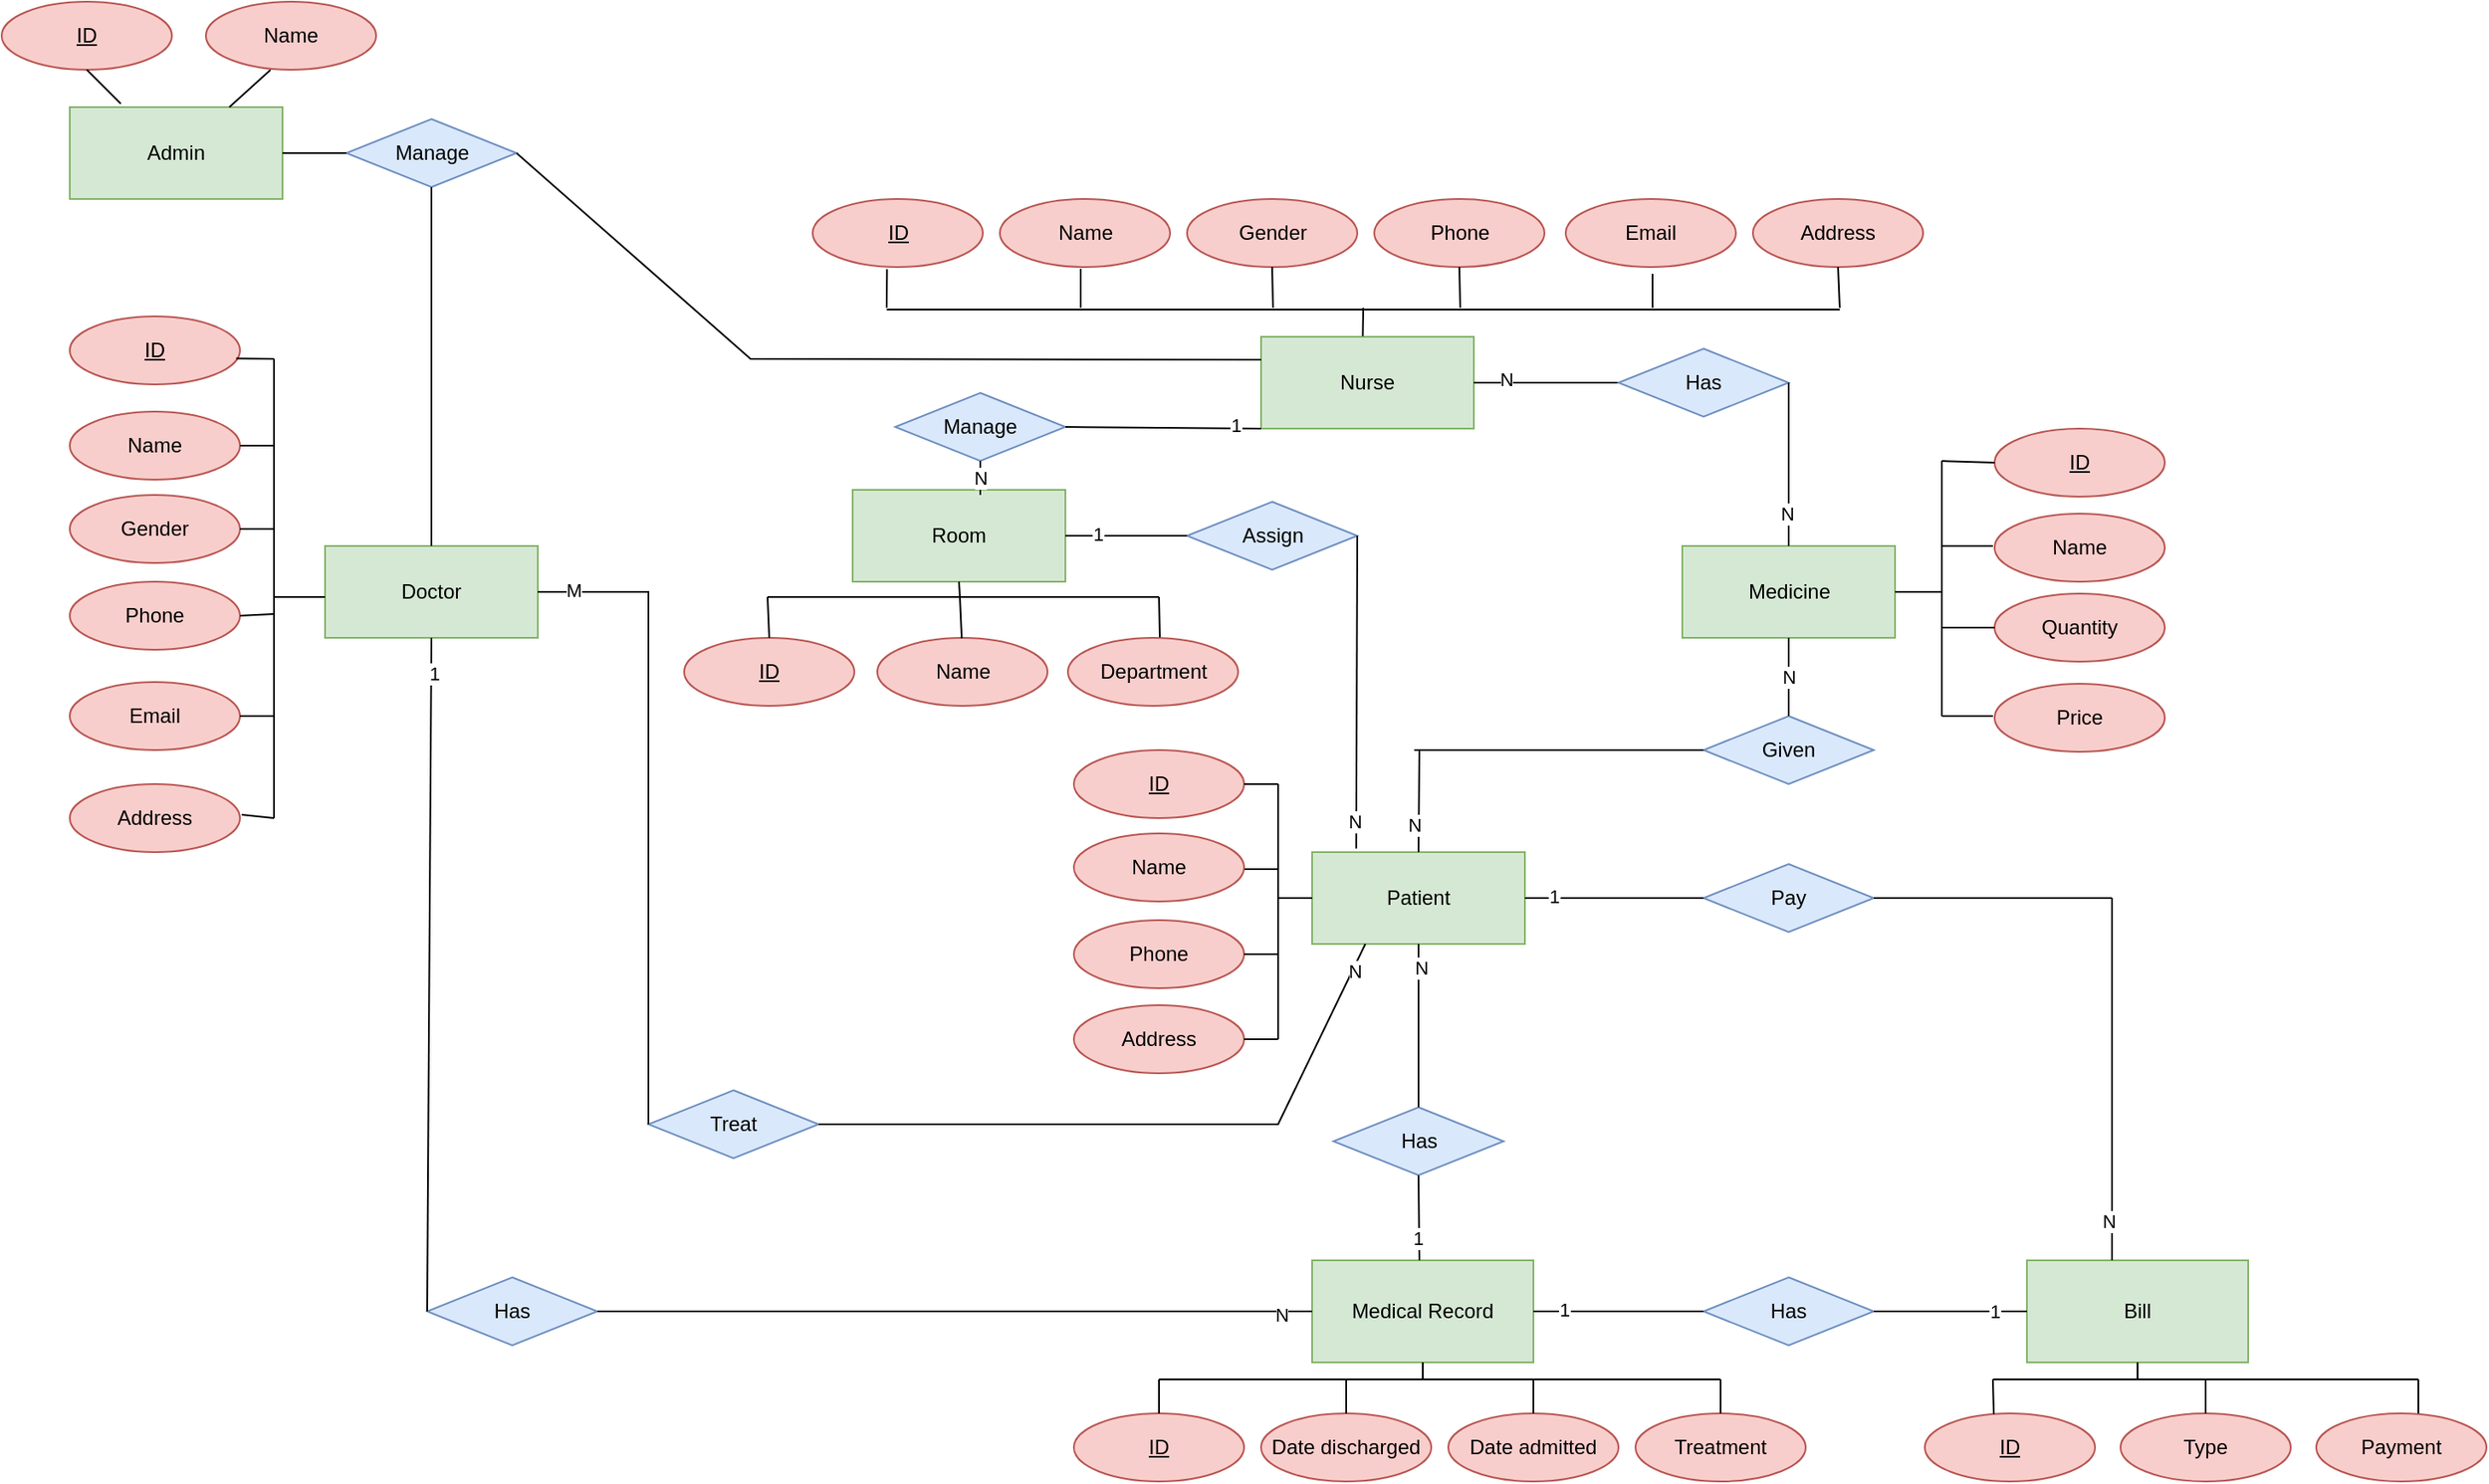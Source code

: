 <mxfile version="20.8.21" type="device"><diagram id="R2lEEEUBdFMjLlhIrx00" name="Page-1"><mxGraphModel dx="2537" dy="1932" grid="1" gridSize="10" guides="1" tooltips="1" connect="1" arrows="1" fold="1" page="1" pageScale="1" pageWidth="850" pageHeight="1100" math="0" shadow="0" extFonts="Permanent Marker^https://fonts.googleapis.com/css?family=Permanent+Marker"><root><mxCell id="0"/><mxCell id="1" parent="0"/><mxCell id="0gaTyfBjB3mBDVyU9zn_-2" value="Patient" style="whiteSpace=wrap;html=1;align=center;fillColor=#d5e8d4;strokeColor=#82b366;" parent="1" vertex="1"><mxGeometry x="380" y="380" width="125" height="54" as="geometry"/></mxCell><mxCell id="0gaTyfBjB3mBDVyU9zn_-6" value="ID" style="ellipse;whiteSpace=wrap;html=1;align=center;fontStyle=4;fillColor=#f8cecc;strokeColor=#b85450;" parent="1" vertex="1"><mxGeometry x="240" y="320" width="100" height="40" as="geometry"/></mxCell><mxCell id="0gaTyfBjB3mBDVyU9zn_-7" value="Name" style="ellipse;whiteSpace=wrap;html=1;align=center;fillColor=#f8cecc;strokeColor=#b85450;" parent="1" vertex="1"><mxGeometry x="781" y="181" width="100" height="40" as="geometry"/></mxCell><mxCell id="0gaTyfBjB3mBDVyU9zn_-8" value="Phone" style="ellipse;whiteSpace=wrap;html=1;align=center;fillColor=#f8cecc;strokeColor=#b85450;" parent="1" vertex="1"><mxGeometry x="240" y="420" width="100" height="40" as="geometry"/></mxCell><mxCell id="0gaTyfBjB3mBDVyU9zn_-9" value="Address" style="ellipse;whiteSpace=wrap;html=1;align=center;fillColor=#f8cecc;strokeColor=#b85450;" parent="1" vertex="1"><mxGeometry x="240" y="470" width="100" height="40" as="geometry"/></mxCell><mxCell id="0gaTyfBjB3mBDVyU9zn_-10" value="" style="endArrow=none;html=1;rounded=0;entryX=0;entryY=0.5;entryDx=0;entryDy=0;" parent="1" target="0gaTyfBjB3mBDVyU9zn_-2" edge="1"><mxGeometry width="50" height="50" relative="1" as="geometry"><mxPoint x="360" y="407" as="sourcePoint"/><mxPoint x="330" y="530" as="targetPoint"/></mxGeometry></mxCell><mxCell id="0gaTyfBjB3mBDVyU9zn_-11" value="" style="endArrow=none;html=1;rounded=0;" parent="1" edge="1"><mxGeometry width="50" height="50" relative="1" as="geometry"><mxPoint x="360" y="490" as="sourcePoint"/><mxPoint x="360" y="340" as="targetPoint"/></mxGeometry></mxCell><mxCell id="0gaTyfBjB3mBDVyU9zn_-12" value="" style="endArrow=none;html=1;rounded=0;exitX=1;exitY=0.5;exitDx=0;exitDy=0;" parent="1" source="0gaTyfBjB3mBDVyU9zn_-6" edge="1"><mxGeometry width="50" height="50" relative="1" as="geometry"><mxPoint x="340" y="470" as="sourcePoint"/><mxPoint x="360" y="340" as="targetPoint"/></mxGeometry></mxCell><mxCell id="0gaTyfBjB3mBDVyU9zn_-13" value="" style="endArrow=none;html=1;rounded=0;" parent="1" edge="1"><mxGeometry width="50" height="50" relative="1" as="geometry"><mxPoint x="340" y="390" as="sourcePoint"/><mxPoint x="360" y="390" as="targetPoint"/></mxGeometry></mxCell><mxCell id="0gaTyfBjB3mBDVyU9zn_-14" value="" style="endArrow=none;html=1;rounded=0;exitX=1;exitY=0.5;exitDx=0;exitDy=0;" parent="1" source="0gaTyfBjB3mBDVyU9zn_-8" edge="1"><mxGeometry width="50" height="50" relative="1" as="geometry"><mxPoint x="340" y="470" as="sourcePoint"/><mxPoint x="360" y="440" as="targetPoint"/></mxGeometry></mxCell><mxCell id="0gaTyfBjB3mBDVyU9zn_-15" value="" style="endArrow=none;html=1;rounded=0;exitX=1;exitY=0.5;exitDx=0;exitDy=0;" parent="1" source="0gaTyfBjB3mBDVyU9zn_-9" edge="1"><mxGeometry width="50" height="50" relative="1" as="geometry"><mxPoint x="340" y="470" as="sourcePoint"/><mxPoint x="360" y="490" as="targetPoint"/></mxGeometry></mxCell><mxCell id="0gaTyfBjB3mBDVyU9zn_-16" value="Medical Record" style="whiteSpace=wrap;html=1;align=center;fillColor=#d5e8d4;strokeColor=#82b366;" parent="1" vertex="1"><mxGeometry x="380" y="620" width="130" height="60" as="geometry"/></mxCell><mxCell id="0gaTyfBjB3mBDVyU9zn_-17" value="Has" style="shape=rhombus;perimeter=rhombusPerimeter;whiteSpace=wrap;html=1;align=center;fillColor=#dae8fc;strokeColor=#6c8ebf;" parent="1" vertex="1"><mxGeometry x="392.5" y="530" width="100" height="40" as="geometry"/></mxCell><mxCell id="0gaTyfBjB3mBDVyU9zn_-19" value="" style="endArrow=none;html=1;rounded=0;entryX=0.5;entryY=1;entryDx=0;entryDy=0;exitX=0.5;exitY=0;exitDx=0;exitDy=0;" parent="1" source="0gaTyfBjB3mBDVyU9zn_-17" target="0gaTyfBjB3mBDVyU9zn_-2" edge="1"><mxGeometry width="50" height="50" relative="1" as="geometry"><mxPoint x="410" y="650" as="sourcePoint"/><mxPoint x="460" y="600" as="targetPoint"/></mxGeometry></mxCell><mxCell id="tPbmspSG2Y9IA-JUpKSP-13" value="N" style="edgeLabel;html=1;align=center;verticalAlign=middle;resizable=0;points=[];" vertex="1" connectable="0" parent="0gaTyfBjB3mBDVyU9zn_-19"><mxGeometry x="0.708" y="-1" relative="1" as="geometry"><mxPoint as="offset"/></mxGeometry></mxCell><mxCell id="0gaTyfBjB3mBDVyU9zn_-20" value="" style="endArrow=none;html=1;rounded=0;entryX=0.5;entryY=1;entryDx=0;entryDy=0;" parent="1" target="0gaTyfBjB3mBDVyU9zn_-17" edge="1"><mxGeometry width="50" height="50" relative="1" as="geometry"><mxPoint x="443" y="620" as="sourcePoint"/><mxPoint x="460" y="600" as="targetPoint"/></mxGeometry></mxCell><mxCell id="tPbmspSG2Y9IA-JUpKSP-14" value="1" style="edgeLabel;html=1;align=center;verticalAlign=middle;resizable=0;points=[];" vertex="1" connectable="0" parent="0gaTyfBjB3mBDVyU9zn_-20"><mxGeometry x="-0.472" y="1" relative="1" as="geometry"><mxPoint as="offset"/></mxGeometry></mxCell><mxCell id="0gaTyfBjB3mBDVyU9zn_-21" value="ID" style="ellipse;whiteSpace=wrap;html=1;align=center;fontStyle=4;fillColor=#f8cecc;strokeColor=#b85450;" parent="1" vertex="1"><mxGeometry x="240" y="710" width="100" height="40" as="geometry"/></mxCell><mxCell id="0gaTyfBjB3mBDVyU9zn_-23" value="Date admitted" style="ellipse;whiteSpace=wrap;html=1;align=center;fillColor=#f8cecc;strokeColor=#b85450;" parent="1" vertex="1"><mxGeometry x="460" y="710" width="100" height="40" as="geometry"/></mxCell><mxCell id="0gaTyfBjB3mBDVyU9zn_-24" value="Date discharged" style="ellipse;whiteSpace=wrap;html=1;align=center;fillColor=#f8cecc;strokeColor=#b85450;" parent="1" vertex="1"><mxGeometry x="350" y="710" width="100" height="40" as="geometry"/></mxCell><mxCell id="0gaTyfBjB3mBDVyU9zn_-26" value="Treatment" style="ellipse;whiteSpace=wrap;html=1;align=center;fillColor=#f8cecc;strokeColor=#b85450;" parent="1" vertex="1"><mxGeometry x="570" y="710" width="100" height="40" as="geometry"/></mxCell><mxCell id="0gaTyfBjB3mBDVyU9zn_-28" value="" style="endArrow=none;html=1;rounded=0;entryX=0.5;entryY=1;entryDx=0;entryDy=0;" parent="1" target="0gaTyfBjB3mBDVyU9zn_-16" edge="1"><mxGeometry width="50" height="50" relative="1" as="geometry"><mxPoint x="445" y="690" as="sourcePoint"/><mxPoint x="490" y="670" as="targetPoint"/></mxGeometry></mxCell><mxCell id="0gaTyfBjB3mBDVyU9zn_-29" value="" style="endArrow=none;html=1;rounded=0;" parent="1" edge="1"><mxGeometry width="50" height="50" relative="1" as="geometry"><mxPoint x="290" y="690" as="sourcePoint"/><mxPoint x="620" y="690" as="targetPoint"/></mxGeometry></mxCell><mxCell id="0gaTyfBjB3mBDVyU9zn_-30" value="" style="endArrow=none;html=1;rounded=0;exitX=0.5;exitY=0;exitDx=0;exitDy=0;" parent="1" source="0gaTyfBjB3mBDVyU9zn_-21" edge="1"><mxGeometry width="50" height="50" relative="1" as="geometry"><mxPoint x="390" y="710" as="sourcePoint"/><mxPoint x="290" y="690" as="targetPoint"/></mxGeometry></mxCell><mxCell id="0gaTyfBjB3mBDVyU9zn_-31" value="" style="endArrow=none;html=1;rounded=0;exitX=0.5;exitY=0;exitDx=0;exitDy=0;" parent="1" source="0gaTyfBjB3mBDVyU9zn_-24" edge="1"><mxGeometry width="50" height="50" relative="1" as="geometry"><mxPoint x="390" y="710" as="sourcePoint"/><mxPoint x="400" y="690" as="targetPoint"/></mxGeometry></mxCell><mxCell id="0gaTyfBjB3mBDVyU9zn_-32" value="" style="endArrow=none;html=1;rounded=0;exitX=0.5;exitY=0;exitDx=0;exitDy=0;" parent="1" source="0gaTyfBjB3mBDVyU9zn_-23" edge="1"><mxGeometry width="50" height="50" relative="1" as="geometry"><mxPoint x="390" y="710" as="sourcePoint"/><mxPoint x="510" y="690" as="targetPoint"/></mxGeometry></mxCell><mxCell id="0gaTyfBjB3mBDVyU9zn_-33" value="" style="endArrow=none;html=1;rounded=0;exitX=0.5;exitY=0;exitDx=0;exitDy=0;" parent="1" source="0gaTyfBjB3mBDVyU9zn_-26" edge="1"><mxGeometry width="50" height="50" relative="1" as="geometry"><mxPoint x="390" y="710" as="sourcePoint"/><mxPoint x="620" y="690" as="targetPoint"/></mxGeometry></mxCell><mxCell id="0gaTyfBjB3mBDVyU9zn_-34" value="Bill" style="whiteSpace=wrap;html=1;align=center;fillColor=#d5e8d4;strokeColor=#82b366;" parent="1" vertex="1"><mxGeometry x="800" y="620" width="130" height="60" as="geometry"/></mxCell><mxCell id="0gaTyfBjB3mBDVyU9zn_-35" value="Has" style="shape=rhombus;perimeter=rhombusPerimeter;whiteSpace=wrap;html=1;align=center;fillColor=#dae8fc;strokeColor=#6c8ebf;" parent="1" vertex="1"><mxGeometry x="610" y="630" width="100" height="40" as="geometry"/></mxCell><mxCell id="0gaTyfBjB3mBDVyU9zn_-36" value="" style="endArrow=none;html=1;rounded=0;entryX=1;entryY=0.5;entryDx=0;entryDy=0;exitX=0;exitY=0.5;exitDx=0;exitDy=0;" parent="1" source="0gaTyfBjB3mBDVyU9zn_-35" target="0gaTyfBjB3mBDVyU9zn_-16" edge="1"><mxGeometry width="50" height="50" relative="1" as="geometry"><mxPoint x="620" y="750" as="sourcePoint"/><mxPoint x="670" y="700" as="targetPoint"/></mxGeometry></mxCell><mxCell id="tPbmspSG2Y9IA-JUpKSP-5" value="1" style="edgeLabel;html=1;align=center;verticalAlign=middle;resizable=0;points=[];" vertex="1" connectable="0" parent="0gaTyfBjB3mBDVyU9zn_-36"><mxGeometry x="0.646" y="-1" relative="1" as="geometry"><mxPoint as="offset"/></mxGeometry></mxCell><mxCell id="0gaTyfBjB3mBDVyU9zn_-37" value="" style="endArrow=none;html=1;rounded=0;entryX=1;entryY=0.5;entryDx=0;entryDy=0;exitX=0;exitY=0.5;exitDx=0;exitDy=0;" parent="1" source="0gaTyfBjB3mBDVyU9zn_-34" target="0gaTyfBjB3mBDVyU9zn_-35" edge="1"><mxGeometry width="50" height="50" relative="1" as="geometry"><mxPoint x="620" y="750" as="sourcePoint"/><mxPoint x="670" y="700" as="targetPoint"/></mxGeometry></mxCell><mxCell id="tPbmspSG2Y9IA-JUpKSP-6" value="1" style="edgeLabel;html=1;align=center;verticalAlign=middle;resizable=0;points=[];" vertex="1" connectable="0" parent="0gaTyfBjB3mBDVyU9zn_-37"><mxGeometry x="-0.596" relative="1" as="geometry"><mxPoint x="-1" as="offset"/></mxGeometry></mxCell><mxCell id="0gaTyfBjB3mBDVyU9zn_-38" value="Pay" style="shape=rhombus;perimeter=rhombusPerimeter;whiteSpace=wrap;html=1;align=center;fillColor=#dae8fc;strokeColor=#6c8ebf;" parent="1" vertex="1"><mxGeometry x="610" y="387" width="100" height="40" as="geometry"/></mxCell><mxCell id="0gaTyfBjB3mBDVyU9zn_-39" value="" style="endArrow=none;html=1;rounded=0;exitX=1;exitY=0.5;exitDx=0;exitDy=0;entryX=0;entryY=0.5;entryDx=0;entryDy=0;" parent="1" source="0gaTyfBjB3mBDVyU9zn_-2" target="0gaTyfBjB3mBDVyU9zn_-38" edge="1"><mxGeometry width="50" height="50" relative="1" as="geometry"><mxPoint x="670" y="580" as="sourcePoint"/><mxPoint x="720" y="530" as="targetPoint"/></mxGeometry></mxCell><mxCell id="tPbmspSG2Y9IA-JUpKSP-11" value="1" style="edgeLabel;html=1;align=center;verticalAlign=middle;resizable=0;points=[];" vertex="1" connectable="0" parent="0gaTyfBjB3mBDVyU9zn_-39"><mxGeometry x="-0.68" y="1" relative="1" as="geometry"><mxPoint as="offset"/></mxGeometry></mxCell><mxCell id="0gaTyfBjB3mBDVyU9zn_-41" value="" style="endArrow=none;html=1;rounded=0;entryX=1;entryY=0.5;entryDx=0;entryDy=0;" parent="1" target="0gaTyfBjB3mBDVyU9zn_-38" edge="1"><mxGeometry width="50" height="50" relative="1" as="geometry"><mxPoint x="850" y="407" as="sourcePoint"/><mxPoint x="720" y="530" as="targetPoint"/></mxGeometry></mxCell><mxCell id="0gaTyfBjB3mBDVyU9zn_-42" value="" style="endArrow=none;html=1;rounded=0;" parent="1" edge="1"><mxGeometry width="50" height="50" relative="1" as="geometry"><mxPoint x="850" y="620" as="sourcePoint"/><mxPoint x="850" y="407" as="targetPoint"/></mxGeometry></mxCell><mxCell id="tPbmspSG2Y9IA-JUpKSP-12" value="N" style="edgeLabel;html=1;align=center;verticalAlign=middle;resizable=0;points=[];" vertex="1" connectable="0" parent="0gaTyfBjB3mBDVyU9zn_-42"><mxGeometry x="-0.777" y="2" relative="1" as="geometry"><mxPoint as="offset"/></mxGeometry></mxCell><mxCell id="0gaTyfBjB3mBDVyU9zn_-43" value="ID" style="ellipse;whiteSpace=wrap;html=1;align=center;fontStyle=4;fillColor=#f8cecc;strokeColor=#b85450;" parent="1" vertex="1"><mxGeometry x="740" y="710" width="100" height="40" as="geometry"/></mxCell><mxCell id="0gaTyfBjB3mBDVyU9zn_-45" value="Type" style="ellipse;whiteSpace=wrap;html=1;align=center;fillColor=#f8cecc;strokeColor=#b85450;" parent="1" vertex="1"><mxGeometry x="855" y="710" width="100" height="40" as="geometry"/></mxCell><mxCell id="0gaTyfBjB3mBDVyU9zn_-47" value="Payment" style="ellipse;whiteSpace=wrap;html=1;align=center;fillColor=#f8cecc;strokeColor=#b85450;" parent="1" vertex="1"><mxGeometry x="970" y="710" width="100" height="40" as="geometry"/></mxCell><mxCell id="0gaTyfBjB3mBDVyU9zn_-48" value="" style="endArrow=none;html=1;rounded=0;entryX=0.5;entryY=1;entryDx=0;entryDy=0;" parent="1" target="0gaTyfBjB3mBDVyU9zn_-34" edge="1"><mxGeometry width="50" height="50" relative="1" as="geometry"><mxPoint x="865" y="690" as="sourcePoint"/><mxPoint x="900" y="730" as="targetPoint"/></mxGeometry></mxCell><mxCell id="0gaTyfBjB3mBDVyU9zn_-49" value="" style="endArrow=none;html=1;rounded=0;" parent="1" edge="1"><mxGeometry width="50" height="50" relative="1" as="geometry"><mxPoint x="780" y="690" as="sourcePoint"/><mxPoint x="1030" y="690" as="targetPoint"/></mxGeometry></mxCell><mxCell id="0gaTyfBjB3mBDVyU9zn_-50" value="" style="endArrow=none;html=1;rounded=0;exitX=0.405;exitY=0.01;exitDx=0;exitDy=0;exitPerimeter=0;" parent="1" source="0gaTyfBjB3mBDVyU9zn_-43" edge="1"><mxGeometry width="50" height="50" relative="1" as="geometry"><mxPoint x="850" y="780" as="sourcePoint"/><mxPoint x="780" y="690" as="targetPoint"/></mxGeometry></mxCell><mxCell id="0gaTyfBjB3mBDVyU9zn_-51" value="" style="endArrow=none;html=1;rounded=0;" parent="1" source="0gaTyfBjB3mBDVyU9zn_-45" edge="1"><mxGeometry width="50" height="50" relative="1" as="geometry"><mxPoint x="850" y="780" as="sourcePoint"/><mxPoint x="905" y="690" as="targetPoint"/></mxGeometry></mxCell><mxCell id="0gaTyfBjB3mBDVyU9zn_-52" value="" style="endArrow=none;html=1;rounded=0;" parent="1" edge="1"><mxGeometry width="50" height="50" relative="1" as="geometry"><mxPoint x="1030" y="710" as="sourcePoint"/><mxPoint x="1030" y="690" as="targetPoint"/></mxGeometry></mxCell><mxCell id="0gaTyfBjB3mBDVyU9zn_-53" value="Medicine" style="whiteSpace=wrap;html=1;align=center;fillColor=#d5e8d4;strokeColor=#82b366;" parent="1" vertex="1"><mxGeometry x="597.5" y="200" width="125" height="54" as="geometry"/></mxCell><mxCell id="0gaTyfBjB3mBDVyU9zn_-54" value="Given" style="shape=rhombus;perimeter=rhombusPerimeter;whiteSpace=wrap;html=1;align=center;fillColor=#dae8fc;strokeColor=#6c8ebf;" parent="1" vertex="1"><mxGeometry x="610" y="300" width="100" height="40" as="geometry"/></mxCell><mxCell id="0gaTyfBjB3mBDVyU9zn_-55" value="" style="endArrow=none;html=1;rounded=0;exitX=0.5;exitY=0;exitDx=0;exitDy=0;" parent="1" source="0gaTyfBjB3mBDVyU9zn_-2" edge="1"><mxGeometry width="50" height="50" relative="1" as="geometry"><mxPoint x="510" y="390" as="sourcePoint"/><mxPoint x="443" y="320" as="targetPoint"/></mxGeometry></mxCell><mxCell id="tPbmspSG2Y9IA-JUpKSP-10" value="N" style="edgeLabel;html=1;align=center;verticalAlign=middle;resizable=0;points=[];" vertex="1" connectable="0" parent="0gaTyfBjB3mBDVyU9zn_-55"><mxGeometry x="-0.444" y="3" relative="1" as="geometry"><mxPoint as="offset"/></mxGeometry></mxCell><mxCell id="0gaTyfBjB3mBDVyU9zn_-56" value="" style="endArrow=none;html=1;rounded=0;exitX=0;exitY=0.5;exitDx=0;exitDy=0;" parent="1" source="0gaTyfBjB3mBDVyU9zn_-54" edge="1"><mxGeometry width="50" height="50" relative="1" as="geometry"><mxPoint x="510" y="390" as="sourcePoint"/><mxPoint x="440" y="320" as="targetPoint"/></mxGeometry></mxCell><mxCell id="0gaTyfBjB3mBDVyU9zn_-57" value="N" style="endArrow=none;html=1;rounded=0;entryX=0.5;entryY=1;entryDx=0;entryDy=0;exitX=0.5;exitY=0;exitDx=0;exitDy=0;" parent="1" source="0gaTyfBjB3mBDVyU9zn_-54" target="0gaTyfBjB3mBDVyU9zn_-53" edge="1"><mxGeometry width="50" height="50" relative="1" as="geometry"><mxPoint x="510" y="390" as="sourcePoint"/><mxPoint x="560" y="340" as="targetPoint"/></mxGeometry></mxCell><mxCell id="0gaTyfBjB3mBDVyU9zn_-58" value="ID" style="ellipse;whiteSpace=wrap;html=1;align=center;fontStyle=4;fillColor=#f8cecc;strokeColor=#b85450;" parent="1" vertex="1"><mxGeometry x="781" y="131" width="100" height="40" as="geometry"/></mxCell><mxCell id="0gaTyfBjB3mBDVyU9zn_-59" value="Name" style="ellipse;whiteSpace=wrap;html=1;align=center;fillColor=#f8cecc;strokeColor=#b85450;" parent="1" vertex="1"><mxGeometry x="240" y="369" width="100" height="40" as="geometry"/></mxCell><mxCell id="0gaTyfBjB3mBDVyU9zn_-60" value="Quantity" style="ellipse;whiteSpace=wrap;html=1;align=center;fillColor=#f8cecc;strokeColor=#b85450;" parent="1" vertex="1"><mxGeometry x="781" y="228" width="100" height="40" as="geometry"/></mxCell><mxCell id="0gaTyfBjB3mBDVyU9zn_-61" value="Price" style="ellipse;whiteSpace=wrap;html=1;align=center;fillColor=#f8cecc;strokeColor=#b85450;" parent="1" vertex="1"><mxGeometry x="781" y="281" width="100" height="40" as="geometry"/></mxCell><mxCell id="0gaTyfBjB3mBDVyU9zn_-62" value="" style="endArrow=none;html=1;rounded=0;entryX=1;entryY=0.5;entryDx=0;entryDy=0;" parent="1" target="0gaTyfBjB3mBDVyU9zn_-53" edge="1"><mxGeometry width="50" height="50" relative="1" as="geometry"><mxPoint x="750" y="227" as="sourcePoint"/><mxPoint x="720" y="300" as="targetPoint"/></mxGeometry></mxCell><mxCell id="0gaTyfBjB3mBDVyU9zn_-63" value="" style="endArrow=none;html=1;rounded=0;" parent="1" edge="1"><mxGeometry width="50" height="50" relative="1" as="geometry"><mxPoint x="750" y="300" as="sourcePoint"/><mxPoint x="750" y="150" as="targetPoint"/></mxGeometry></mxCell><mxCell id="0gaTyfBjB3mBDVyU9zn_-64" value="" style="endArrow=none;html=1;rounded=0;exitX=0;exitY=0.5;exitDx=0;exitDy=0;" parent="1" source="0gaTyfBjB3mBDVyU9zn_-58" edge="1"><mxGeometry width="50" height="50" relative="1" as="geometry"><mxPoint x="670" y="350" as="sourcePoint"/><mxPoint x="750" y="150" as="targetPoint"/></mxGeometry></mxCell><mxCell id="0gaTyfBjB3mBDVyU9zn_-65" value="" style="endArrow=none;html=1;rounded=0;" parent="1" edge="1"><mxGeometry width="50" height="50" relative="1" as="geometry"><mxPoint x="750" y="200" as="sourcePoint"/><mxPoint x="780" y="200" as="targetPoint"/></mxGeometry></mxCell><mxCell id="0gaTyfBjB3mBDVyU9zn_-66" value="" style="endArrow=none;html=1;rounded=0;entryX=0;entryY=0.5;entryDx=0;entryDy=0;" parent="1" target="0gaTyfBjB3mBDVyU9zn_-60" edge="1"><mxGeometry width="50" height="50" relative="1" as="geometry"><mxPoint x="750" y="248" as="sourcePoint"/><mxPoint x="720" y="300" as="targetPoint"/></mxGeometry></mxCell><mxCell id="0gaTyfBjB3mBDVyU9zn_-67" value="" style="endArrow=none;html=1;rounded=0;" parent="1" edge="1"><mxGeometry width="50" height="50" relative="1" as="geometry"><mxPoint x="750" y="300" as="sourcePoint"/><mxPoint x="780" y="300" as="targetPoint"/></mxGeometry></mxCell><mxCell id="0gaTyfBjB3mBDVyU9zn_-68" value="Nurse" style="whiteSpace=wrap;html=1;align=center;fillColor=#d5e8d4;strokeColor=#82b366;" parent="1" vertex="1"><mxGeometry x="350" y="77" width="125" height="54" as="geometry"/></mxCell><mxCell id="0gaTyfBjB3mBDVyU9zn_-69" value="" style="endArrow=none;html=1;rounded=0;exitX=1;exitY=0.5;exitDx=0;exitDy=0;entryX=0;entryY=0.5;entryDx=0;entryDy=0;" parent="1" source="0gaTyfBjB3mBDVyU9zn_-68" target="0gaTyfBjB3mBDVyU9zn_-70" edge="1"><mxGeometry width="50" height="50" relative="1" as="geometry"><mxPoint x="370" y="270" as="sourcePoint"/><mxPoint x="540" y="104" as="targetPoint"/></mxGeometry></mxCell><mxCell id="tPbmspSG2Y9IA-JUpKSP-8" value="N" style="edgeLabel;html=1;align=center;verticalAlign=middle;resizable=0;points=[];" vertex="1" connectable="0" parent="0gaTyfBjB3mBDVyU9zn_-69"><mxGeometry x="-0.563" y="2" relative="1" as="geometry"><mxPoint as="offset"/></mxGeometry></mxCell><mxCell id="0gaTyfBjB3mBDVyU9zn_-70" value="Has" style="shape=rhombus;perimeter=rhombusPerimeter;whiteSpace=wrap;html=1;align=center;fillColor=#dae8fc;strokeColor=#6c8ebf;" parent="1" vertex="1"><mxGeometry x="560" y="84" width="100" height="40" as="geometry"/></mxCell><mxCell id="0gaTyfBjB3mBDVyU9zn_-71" value="" style="endArrow=none;html=1;rounded=0;entryX=1;entryY=0.5;entryDx=0;entryDy=0;exitX=0.5;exitY=0;exitDx=0;exitDy=0;" parent="1" source="0gaTyfBjB3mBDVyU9zn_-53" target="0gaTyfBjB3mBDVyU9zn_-70" edge="1"><mxGeometry width="50" height="50" relative="1" as="geometry"><mxPoint x="660" y="190" as="sourcePoint"/><mxPoint x="420" y="220" as="targetPoint"/></mxGeometry></mxCell><mxCell id="tPbmspSG2Y9IA-JUpKSP-9" value="N" style="edgeLabel;html=1;align=center;verticalAlign=middle;resizable=0;points=[];" vertex="1" connectable="0" parent="0gaTyfBjB3mBDVyU9zn_-71"><mxGeometry x="-0.603" y="1" relative="1" as="geometry"><mxPoint as="offset"/></mxGeometry></mxCell><mxCell id="0gaTyfBjB3mBDVyU9zn_-72" value="ID" style="ellipse;whiteSpace=wrap;html=1;align=center;fontStyle=4;fillColor=#f8cecc;strokeColor=#b85450;" parent="1" vertex="1"><mxGeometry x="86.5" y="-4" width="100" height="40" as="geometry"/></mxCell><mxCell id="0gaTyfBjB3mBDVyU9zn_-73" value="Gender" style="ellipse;whiteSpace=wrap;html=1;align=center;fillColor=#f8cecc;strokeColor=#b85450;" parent="1" vertex="1"><mxGeometry x="306.5" y="-4" width="100" height="40" as="geometry"/></mxCell><mxCell id="0gaTyfBjB3mBDVyU9zn_-74" value="Name" style="ellipse;whiteSpace=wrap;html=1;align=center;fillColor=#f8cecc;strokeColor=#b85450;" parent="1" vertex="1"><mxGeometry x="196.5" y="-4" width="100" height="40" as="geometry"/></mxCell><mxCell id="0gaTyfBjB3mBDVyU9zn_-75" value="Phone" style="ellipse;whiteSpace=wrap;html=1;align=center;fillColor=#f8cecc;strokeColor=#b85450;" parent="1" vertex="1"><mxGeometry x="416.5" y="-4" width="100" height="40" as="geometry"/></mxCell><mxCell id="0gaTyfBjB3mBDVyU9zn_-76" value="Email" style="ellipse;whiteSpace=wrap;html=1;align=center;fillColor=#f8cecc;strokeColor=#b85450;" parent="1" vertex="1"><mxGeometry x="529" y="-4" width="100" height="40" as="geometry"/></mxCell><mxCell id="0gaTyfBjB3mBDVyU9zn_-77" value="Address" style="ellipse;whiteSpace=wrap;html=1;align=center;fillColor=#f8cecc;strokeColor=#b85450;" parent="1" vertex="1"><mxGeometry x="639" y="-4" width="100" height="40" as="geometry"/></mxCell><mxCell id="0gaTyfBjB3mBDVyU9zn_-78" value="" style="endArrow=none;html=1;rounded=0;entryX=0.478;entryY=-0.007;entryDx=0;entryDy=0;entryPerimeter=0;" parent="1" target="0gaTyfBjB3mBDVyU9zn_-68" edge="1"><mxGeometry width="50" height="50" relative="1" as="geometry"><mxPoint x="410" y="60" as="sourcePoint"/><mxPoint x="380" y="120" as="targetPoint"/></mxGeometry></mxCell><mxCell id="0gaTyfBjB3mBDVyU9zn_-79" value="" style="endArrow=none;html=1;rounded=0;" parent="1" edge="1"><mxGeometry width="50" height="50" relative="1" as="geometry"><mxPoint x="130" y="61" as="sourcePoint"/><mxPoint x="690" y="61" as="targetPoint"/></mxGeometry></mxCell><mxCell id="0gaTyfBjB3mBDVyU9zn_-80" value="" style="endArrow=none;html=1;rounded=0;entryX=0.437;entryY=1.03;entryDx=0;entryDy=0;entryPerimeter=0;" parent="1" target="0gaTyfBjB3mBDVyU9zn_-72" edge="1"><mxGeometry width="50" height="50" relative="1" as="geometry"><mxPoint x="130" y="60" as="sourcePoint"/><mxPoint x="136.5" y="36" as="targetPoint"/></mxGeometry></mxCell><mxCell id="0gaTyfBjB3mBDVyU9zn_-81" value="" style="endArrow=none;html=1;rounded=0;entryX=0.437;entryY=1.03;entryDx=0;entryDy=0;entryPerimeter=0;" parent="1" edge="1"><mxGeometry width="50" height="50" relative="1" as="geometry"><mxPoint x="244" y="60" as="sourcePoint"/><mxPoint x="244" y="37" as="targetPoint"/></mxGeometry></mxCell><mxCell id="0gaTyfBjB3mBDVyU9zn_-82" value="" style="endArrow=none;html=1;rounded=0;entryX=0.5;entryY=1;entryDx=0;entryDy=0;" parent="1" target="0gaTyfBjB3mBDVyU9zn_-73" edge="1"><mxGeometry width="50" height="50" relative="1" as="geometry"><mxPoint x="357" y="60" as="sourcePoint"/><mxPoint x="197" y="45" as="targetPoint"/></mxGeometry></mxCell><mxCell id="0gaTyfBjB3mBDVyU9zn_-83" value="" style="endArrow=none;html=1;rounded=0;exitX=0.5;exitY=1;exitDx=0;exitDy=0;" parent="1" source="0gaTyfBjB3mBDVyU9zn_-75" edge="1"><mxGeometry width="50" height="50" relative="1" as="geometry"><mxPoint x="160" y="90" as="sourcePoint"/><mxPoint x="467" y="60" as="targetPoint"/></mxGeometry></mxCell><mxCell id="0gaTyfBjB3mBDVyU9zn_-84" value="" style="endArrow=none;html=1;rounded=0;" parent="1" edge="1"><mxGeometry width="50" height="50" relative="1" as="geometry"><mxPoint x="580" y="60" as="sourcePoint"/><mxPoint x="580" y="40" as="targetPoint"/></mxGeometry></mxCell><mxCell id="0gaTyfBjB3mBDVyU9zn_-85" value="" style="endArrow=none;html=1;rounded=0;entryX=0.5;entryY=1;entryDx=0;entryDy=0;" parent="1" target="0gaTyfBjB3mBDVyU9zn_-77" edge="1"><mxGeometry width="50" height="50" relative="1" as="geometry"><mxPoint x="690" y="60" as="sourcePoint"/><mxPoint x="570" y="80" as="targetPoint"/></mxGeometry></mxCell><mxCell id="0gaTyfBjB3mBDVyU9zn_-86" value="Room" style="whiteSpace=wrap;html=1;align=center;fillColor=#d5e8d4;strokeColor=#82b366;" parent="1" vertex="1"><mxGeometry x="110" y="167" width="125" height="54" as="geometry"/></mxCell><mxCell id="0gaTyfBjB3mBDVyU9zn_-87" value="Manage" style="shape=rhombus;perimeter=rhombusPerimeter;whiteSpace=wrap;html=1;align=center;fillColor=#dae8fc;strokeColor=#6c8ebf;" parent="1" vertex="1"><mxGeometry x="135" y="110" width="100" height="40" as="geometry"/></mxCell><mxCell id="0gaTyfBjB3mBDVyU9zn_-88" value="Assign" style="shape=rhombus;perimeter=rhombusPerimeter;whiteSpace=wrap;html=1;align=center;fillColor=#dae8fc;strokeColor=#6c8ebf;" parent="1" vertex="1"><mxGeometry x="306.5" y="174" width="100" height="40" as="geometry"/></mxCell><mxCell id="0gaTyfBjB3mBDVyU9zn_-89" value="" style="endArrow=none;html=1;rounded=0;entryX=0;entryY=0.5;entryDx=0;entryDy=0;exitX=1;exitY=0.5;exitDx=0;exitDy=0;" parent="1" source="0gaTyfBjB3mBDVyU9zn_-86" target="0gaTyfBjB3mBDVyU9zn_-88" edge="1"><mxGeometry width="50" height="50" relative="1" as="geometry"><mxPoint x="240" y="194" as="sourcePoint"/><mxPoint x="280" y="280" as="targetPoint"/></mxGeometry></mxCell><mxCell id="tPbmspSG2Y9IA-JUpKSP-16" value="1" style="edgeLabel;html=1;align=center;verticalAlign=middle;resizable=0;points=[];" vertex="1" connectable="0" parent="0gaTyfBjB3mBDVyU9zn_-89"><mxGeometry x="-0.48" y="1" relative="1" as="geometry"><mxPoint as="offset"/></mxGeometry></mxCell><mxCell id="0gaTyfBjB3mBDVyU9zn_-90" value="" style="endArrow=none;html=1;rounded=0;exitX=1;exitY=0.5;exitDx=0;exitDy=0;entryX=0.207;entryY=-0.04;entryDx=0;entryDy=0;entryPerimeter=0;" parent="1" source="0gaTyfBjB3mBDVyU9zn_-88" target="0gaTyfBjB3mBDVyU9zn_-2" edge="1"><mxGeometry width="50" height="50" relative="1" as="geometry"><mxPoint x="300" y="290" as="sourcePoint"/><mxPoint x="350" y="240" as="targetPoint"/></mxGeometry></mxCell><mxCell id="tPbmspSG2Y9IA-JUpKSP-15" value="N" style="edgeLabel;html=1;align=center;verticalAlign=middle;resizable=0;points=[];" vertex="1" connectable="0" parent="0gaTyfBjB3mBDVyU9zn_-90"><mxGeometry x="0.829" y="-1" relative="1" as="geometry"><mxPoint as="offset"/></mxGeometry></mxCell><mxCell id="0gaTyfBjB3mBDVyU9zn_-91" value="N" style="endArrow=none;html=1;rounded=0;entryX=0.5;entryY=1;entryDx=0;entryDy=0;" parent="1" target="0gaTyfBjB3mBDVyU9zn_-87" edge="1"><mxGeometry width="50" height="50" relative="1" as="geometry"><mxPoint x="185" y="170" as="sourcePoint"/><mxPoint x="280" y="270" as="targetPoint"/></mxGeometry></mxCell><mxCell id="0gaTyfBjB3mBDVyU9zn_-92" value="" style="endArrow=none;html=1;rounded=0;entryX=1;entryY=0.5;entryDx=0;entryDy=0;exitX=0;exitY=1;exitDx=0;exitDy=0;" parent="1" source="0gaTyfBjB3mBDVyU9zn_-68" target="0gaTyfBjB3mBDVyU9zn_-87" edge="1"><mxGeometry width="50" height="50" relative="1" as="geometry"><mxPoint x="190" y="240" as="sourcePoint"/><mxPoint x="240" y="190" as="targetPoint"/></mxGeometry></mxCell><mxCell id="tPbmspSG2Y9IA-JUpKSP-17" value="1" style="edgeLabel;html=1;align=center;verticalAlign=middle;resizable=0;points=[];" vertex="1" connectable="0" parent="0gaTyfBjB3mBDVyU9zn_-92"><mxGeometry x="-0.735" y="-2" relative="1" as="geometry"><mxPoint as="offset"/></mxGeometry></mxCell><mxCell id="0gaTyfBjB3mBDVyU9zn_-93" value="ID" style="ellipse;whiteSpace=wrap;html=1;align=center;fontStyle=4;fillColor=#f8cecc;strokeColor=#b85450;" parent="1" vertex="1"><mxGeometry x="11" y="254" width="100" height="40" as="geometry"/></mxCell><mxCell id="0gaTyfBjB3mBDVyU9zn_-94" value="Name" style="ellipse;whiteSpace=wrap;html=1;align=center;fillColor=#f8cecc;strokeColor=#b85450;" parent="1" vertex="1"><mxGeometry x="124.5" y="254" width="100" height="40" as="geometry"/></mxCell><mxCell id="0gaTyfBjB3mBDVyU9zn_-95" value="Department" style="ellipse;whiteSpace=wrap;html=1;align=center;fillColor=#f8cecc;strokeColor=#b85450;" parent="1" vertex="1"><mxGeometry x="236.5" y="254" width="100" height="40" as="geometry"/></mxCell><mxCell id="0gaTyfBjB3mBDVyU9zn_-96" value="" style="endArrow=none;html=1;rounded=0;entryX=0.5;entryY=1;entryDx=0;entryDy=0;" parent="1" target="0gaTyfBjB3mBDVyU9zn_-86" edge="1"><mxGeometry width="50" height="50" relative="1" as="geometry"><mxPoint x="173" y="230" as="sourcePoint"/><mxPoint x="160" y="340" as="targetPoint"/></mxGeometry></mxCell><mxCell id="0gaTyfBjB3mBDVyU9zn_-97" value="" style="endArrow=none;html=1;rounded=0;" parent="1" edge="1"><mxGeometry width="50" height="50" relative="1" as="geometry"><mxPoint x="60" y="230" as="sourcePoint"/><mxPoint x="290" y="230" as="targetPoint"/></mxGeometry></mxCell><mxCell id="0gaTyfBjB3mBDVyU9zn_-98" value="" style="endArrow=none;html=1;rounded=0;exitX=0.5;exitY=0;exitDx=0;exitDy=0;" parent="1" source="0gaTyfBjB3mBDVyU9zn_-93" edge="1"><mxGeometry width="50" height="50" relative="1" as="geometry"><mxPoint x="160" y="300" as="sourcePoint"/><mxPoint x="60" y="230" as="targetPoint"/></mxGeometry></mxCell><mxCell id="0gaTyfBjB3mBDVyU9zn_-99" value="" style="endArrow=none;html=1;rounded=0;exitX=0.466;exitY=0.008;exitDx=0;exitDy=0;exitPerimeter=0;" parent="1" edge="1"><mxGeometry width="50" height="50" relative="1" as="geometry"><mxPoint x="174.1" y="254.32" as="sourcePoint"/><mxPoint x="173" y="230" as="targetPoint"/></mxGeometry></mxCell><mxCell id="0gaTyfBjB3mBDVyU9zn_-100" value="" style="endArrow=none;html=1;rounded=0;exitX=0.54;exitY=-0.008;exitDx=0;exitDy=0;exitPerimeter=0;" parent="1" source="0gaTyfBjB3mBDVyU9zn_-95" edge="1"><mxGeometry width="50" height="50" relative="1" as="geometry"><mxPoint x="160" y="300" as="sourcePoint"/><mxPoint x="290" y="230" as="targetPoint"/></mxGeometry></mxCell><mxCell id="0gaTyfBjB3mBDVyU9zn_-101" value="Doctor" style="whiteSpace=wrap;html=1;align=center;fillColor=#d5e8d4;strokeColor=#82b366;" parent="1" vertex="1"><mxGeometry x="-200" y="200" width="125" height="54" as="geometry"/></mxCell><mxCell id="0gaTyfBjB3mBDVyU9zn_-108" value="ID" style="ellipse;whiteSpace=wrap;html=1;align=center;fontStyle=4;fillColor=#f8cecc;strokeColor=#b85450;" parent="1" vertex="1"><mxGeometry x="-350" y="65" width="100" height="40" as="geometry"/></mxCell><mxCell id="0gaTyfBjB3mBDVyU9zn_-109" value="Gender" style="ellipse;whiteSpace=wrap;html=1;align=center;fillColor=#f8cecc;strokeColor=#b85450;" parent="1" vertex="1"><mxGeometry x="-350" y="170" width="100" height="40" as="geometry"/></mxCell><mxCell id="0gaTyfBjB3mBDVyU9zn_-110" value="Name" style="ellipse;whiteSpace=wrap;html=1;align=center;fillColor=#f8cecc;strokeColor=#b85450;" parent="1" vertex="1"><mxGeometry x="-350" y="121" width="100" height="40" as="geometry"/></mxCell><mxCell id="0gaTyfBjB3mBDVyU9zn_-111" value="Phone" style="ellipse;whiteSpace=wrap;html=1;align=center;fillColor=#f8cecc;strokeColor=#b85450;" parent="1" vertex="1"><mxGeometry x="-350" y="221" width="100" height="40" as="geometry"/></mxCell><mxCell id="0gaTyfBjB3mBDVyU9zn_-112" value="Email" style="ellipse;whiteSpace=wrap;html=1;align=center;fillColor=#f8cecc;strokeColor=#b85450;" parent="1" vertex="1"><mxGeometry x="-350" y="280" width="100" height="40" as="geometry"/></mxCell><mxCell id="0gaTyfBjB3mBDVyU9zn_-113" value="Address" style="ellipse;whiteSpace=wrap;html=1;align=center;fillColor=#f8cecc;strokeColor=#b85450;" parent="1" vertex="1"><mxGeometry x="-350" y="340" width="100" height="40" as="geometry"/></mxCell><mxCell id="0gaTyfBjB3mBDVyU9zn_-117" value="Has" style="shape=rhombus;perimeter=rhombusPerimeter;whiteSpace=wrap;html=1;align=center;fillColor=#dae8fc;strokeColor=#6c8ebf;" parent="1" vertex="1"><mxGeometry x="-140" y="630" width="100" height="40" as="geometry"/></mxCell><mxCell id="0gaTyfBjB3mBDVyU9zn_-119" value="" style="endArrow=none;html=1;rounded=0;entryX=0.5;entryY=1;entryDx=0;entryDy=0;exitX=0;exitY=0.5;exitDx=0;exitDy=0;" parent="1" source="0gaTyfBjB3mBDVyU9zn_-117" target="0gaTyfBjB3mBDVyU9zn_-101" edge="1"><mxGeometry width="50" height="50" relative="1" as="geometry"><mxPoint x="-137" y="640" as="sourcePoint"/><mxPoint x="-150" y="370" as="targetPoint"/></mxGeometry></mxCell><mxCell id="tPbmspSG2Y9IA-JUpKSP-3" value="1" style="edgeLabel;html=1;align=center;verticalAlign=middle;resizable=0;points=[];" vertex="1" connectable="0" parent="0gaTyfBjB3mBDVyU9zn_-119"><mxGeometry x="0.894" y="-1" relative="1" as="geometry"><mxPoint as="offset"/></mxGeometry></mxCell><mxCell id="0gaTyfBjB3mBDVyU9zn_-121" value="" style="endArrow=none;html=1;rounded=0;exitX=1;exitY=0.5;exitDx=0;exitDy=0;entryX=0;entryY=0.5;entryDx=0;entryDy=0;" parent="1" source="0gaTyfBjB3mBDVyU9zn_-117" target="0gaTyfBjB3mBDVyU9zn_-16" edge="1"><mxGeometry width="50" height="50" relative="1" as="geometry"><mxPoint x="-100" y="470" as="sourcePoint"/><mxPoint x="-50" y="420" as="targetPoint"/></mxGeometry></mxCell><mxCell id="tPbmspSG2Y9IA-JUpKSP-4" value="N" style="edgeLabel;html=1;align=center;verticalAlign=middle;resizable=0;points=[];" vertex="1" connectable="0" parent="0gaTyfBjB3mBDVyU9zn_-121"><mxGeometry x="0.919" y="-2" relative="1" as="geometry"><mxPoint x="-1" as="offset"/></mxGeometry></mxCell><mxCell id="0gaTyfBjB3mBDVyU9zn_-122" value="Treat" style="shape=rhombus;perimeter=rhombusPerimeter;whiteSpace=wrap;html=1;align=center;fillColor=#dae8fc;strokeColor=#6c8ebf;" parent="1" vertex="1"><mxGeometry x="-10" y="520" width="100" height="40" as="geometry"/></mxCell><mxCell id="0gaTyfBjB3mBDVyU9zn_-124" value="" style="endArrow=none;html=1;rounded=0;exitX=1;exitY=0.5;exitDx=0;exitDy=0;entryX=0.25;entryY=1;entryDx=0;entryDy=0;" parent="1" source="0gaTyfBjB3mBDVyU9zn_-122" target="0gaTyfBjB3mBDVyU9zn_-2" edge="1"><mxGeometry width="50" height="50" relative="1" as="geometry"><mxPoint x="170" y="520" as="sourcePoint"/><mxPoint x="340" y="540" as="targetPoint"/><Array as="points"><mxPoint x="360" y="540"/></Array></mxGeometry></mxCell><mxCell id="tPbmspSG2Y9IA-JUpKSP-2" value="N" style="edgeLabel;html=1;align=center;verticalAlign=middle;resizable=0;points=[];" vertex="1" connectable="0" parent="0gaTyfBjB3mBDVyU9zn_-124"><mxGeometry x="0.908" y="-1" relative="1" as="geometry"><mxPoint y="-1" as="offset"/></mxGeometry></mxCell><mxCell id="0gaTyfBjB3mBDVyU9zn_-125" value="" style="endArrow=none;html=1;rounded=0;entryX=0;entryY=0.5;entryDx=0;entryDy=0;exitX=1;exitY=0.5;exitDx=0;exitDy=0;" parent="1" source="0gaTyfBjB3mBDVyU9zn_-101" target="0gaTyfBjB3mBDVyU9zn_-122" edge="1"><mxGeometry width="50" height="50" relative="1" as="geometry"><mxPoint x="-10" y="240" as="sourcePoint"/><mxPoint x="220" y="400" as="targetPoint"/><Array as="points"><mxPoint x="-10" y="227"/></Array></mxGeometry></mxCell><mxCell id="tPbmspSG2Y9IA-JUpKSP-1" value="M" style="edgeLabel;html=1;align=center;verticalAlign=middle;resizable=0;points=[];" vertex="1" connectable="0" parent="0gaTyfBjB3mBDVyU9zn_-125"><mxGeometry x="-0.892" y="1" relative="1" as="geometry"><mxPoint as="offset"/></mxGeometry></mxCell><mxCell id="0gaTyfBjB3mBDVyU9zn_-129" value="" style="endArrow=none;html=1;rounded=0;" parent="1" edge="1"><mxGeometry width="50" height="50" relative="1" as="geometry"><mxPoint x="-230" y="360" as="sourcePoint"/><mxPoint x="-230" y="90" as="targetPoint"/></mxGeometry></mxCell><mxCell id="0gaTyfBjB3mBDVyU9zn_-130" value="" style="endArrow=none;html=1;rounded=0;" parent="1" edge="1"><mxGeometry width="50" height="50" relative="1" as="geometry"><mxPoint x="-230" y="230" as="sourcePoint"/><mxPoint x="-200" y="230" as="targetPoint"/></mxGeometry></mxCell><mxCell id="0gaTyfBjB3mBDVyU9zn_-131" value="" style="endArrow=none;html=1;rounded=0;exitX=0.978;exitY=0.62;exitDx=0;exitDy=0;exitPerimeter=0;" parent="1" source="0gaTyfBjB3mBDVyU9zn_-108" edge="1"><mxGeometry width="50" height="50" relative="1" as="geometry"><mxPoint x="-80" y="190" as="sourcePoint"/><mxPoint x="-230" y="90" as="targetPoint"/></mxGeometry></mxCell><mxCell id="0gaTyfBjB3mBDVyU9zn_-132" value="" style="endArrow=none;html=1;rounded=0;entryX=1;entryY=0.5;entryDx=0;entryDy=0;" parent="1" target="0gaTyfBjB3mBDVyU9zn_-110" edge="1"><mxGeometry width="50" height="50" relative="1" as="geometry"><mxPoint x="-230" y="141" as="sourcePoint"/><mxPoint x="-30" y="140" as="targetPoint"/></mxGeometry></mxCell><mxCell id="0gaTyfBjB3mBDVyU9zn_-133" value="" style="endArrow=none;html=1;rounded=0;exitX=1;exitY=0.5;exitDx=0;exitDy=0;" parent="1" source="0gaTyfBjB3mBDVyU9zn_-109" edge="1"><mxGeometry width="50" height="50" relative="1" as="geometry"><mxPoint x="-80" y="180" as="sourcePoint"/><mxPoint x="-230" y="190" as="targetPoint"/></mxGeometry></mxCell><mxCell id="0gaTyfBjB3mBDVyU9zn_-134" value="" style="endArrow=none;html=1;rounded=0;exitX=1;exitY=0.5;exitDx=0;exitDy=0;" parent="1" source="0gaTyfBjB3mBDVyU9zn_-111" edge="1"><mxGeometry width="50" height="50" relative="1" as="geometry"><mxPoint x="-220" y="270" as="sourcePoint"/><mxPoint x="-230" y="240" as="targetPoint"/></mxGeometry></mxCell><mxCell id="0gaTyfBjB3mBDVyU9zn_-135" value="" style="endArrow=none;html=1;rounded=0;exitX=1;exitY=0.5;exitDx=0;exitDy=0;" parent="1" source="0gaTyfBjB3mBDVyU9zn_-112" edge="1"><mxGeometry width="50" height="50" relative="1" as="geometry"><mxPoint x="-220" y="330" as="sourcePoint"/><mxPoint x="-230" y="300" as="targetPoint"/></mxGeometry></mxCell><mxCell id="0gaTyfBjB3mBDVyU9zn_-136" value="" style="endArrow=none;html=1;rounded=0;exitX=1.01;exitY=0.449;exitDx=0;exitDy=0;exitPerimeter=0;" parent="1" source="0gaTyfBjB3mBDVyU9zn_-113" edge="1"><mxGeometry width="50" height="50" relative="1" as="geometry"><mxPoint x="-220" y="330" as="sourcePoint"/><mxPoint x="-230" y="360" as="targetPoint"/></mxGeometry></mxCell><mxCell id="0gaTyfBjB3mBDVyU9zn_-137" value="Admin" style="whiteSpace=wrap;html=1;align=center;fillColor=#d5e8d4;strokeColor=#82b366;" parent="1" vertex="1"><mxGeometry x="-350" y="-58" width="125" height="54" as="geometry"/></mxCell><mxCell id="0gaTyfBjB3mBDVyU9zn_-138" value="Manage" style="shape=rhombus;perimeter=rhombusPerimeter;whiteSpace=wrap;html=1;align=center;fillColor=#dae8fc;strokeColor=#6c8ebf;" parent="1" vertex="1"><mxGeometry x="-187.5" y="-51" width="100" height="40" as="geometry"/></mxCell><mxCell id="0gaTyfBjB3mBDVyU9zn_-140" value="" style="endArrow=none;html=1;rounded=0;entryX=1;entryY=0.5;entryDx=0;entryDy=0;exitX=0;exitY=0.5;exitDx=0;exitDy=0;" parent="1" source="0gaTyfBjB3mBDVyU9zn_-138" target="0gaTyfBjB3mBDVyU9zn_-137" edge="1"><mxGeometry width="50" height="50" relative="1" as="geometry"><mxPoint x="10" y="-20" as="sourcePoint"/><mxPoint x="60" y="-70" as="targetPoint"/></mxGeometry></mxCell><mxCell id="0gaTyfBjB3mBDVyU9zn_-141" value="" style="endArrow=none;html=1;rounded=0;entryX=0.5;entryY=1;entryDx=0;entryDy=0;exitX=0.5;exitY=0;exitDx=0;exitDy=0;" parent="1" source="0gaTyfBjB3mBDVyU9zn_-101" target="0gaTyfBjB3mBDVyU9zn_-138" edge="1"><mxGeometry width="50" height="50" relative="1" as="geometry"><mxPoint x="10" y="-20" as="sourcePoint"/><mxPoint x="60" y="-70" as="targetPoint"/></mxGeometry></mxCell><mxCell id="0gaTyfBjB3mBDVyU9zn_-142" value="" style="endArrow=none;html=1;rounded=0;entryX=1;entryY=0.5;entryDx=0;entryDy=0;exitX=0;exitY=0.25;exitDx=0;exitDy=0;" parent="1" source="0gaTyfBjB3mBDVyU9zn_-68" target="0gaTyfBjB3mBDVyU9zn_-138" edge="1"><mxGeometry width="50" height="50" relative="1" as="geometry"><mxPoint x="-20" y="70" as="sourcePoint"/><mxPoint x="60" y="110" as="targetPoint"/><Array as="points"><mxPoint x="50" y="90"/></Array></mxGeometry></mxCell><mxCell id="0gaTyfBjB3mBDVyU9zn_-143" value="ID" style="ellipse;whiteSpace=wrap;html=1;align=center;fontStyle=4;fillColor=#f8cecc;strokeColor=#b85450;" parent="1" vertex="1"><mxGeometry x="-390" y="-120" width="100" height="40" as="geometry"/></mxCell><mxCell id="0gaTyfBjB3mBDVyU9zn_-144" value="Name" style="ellipse;whiteSpace=wrap;html=1;align=center;fillColor=#f8cecc;strokeColor=#b85450;" parent="1" vertex="1"><mxGeometry x="-270" y="-120" width="100" height="40" as="geometry"/></mxCell><mxCell id="0gaTyfBjB3mBDVyU9zn_-146" value="" style="endArrow=none;html=1;rounded=0;entryX=0.5;entryY=1;entryDx=0;entryDy=0;" parent="1" target="0gaTyfBjB3mBDVyU9zn_-143" edge="1"><mxGeometry width="50" height="50" relative="1" as="geometry"><mxPoint x="-320" y="-60" as="sourcePoint"/><mxPoint x="-120" y="10" as="targetPoint"/></mxGeometry></mxCell><mxCell id="0gaTyfBjB3mBDVyU9zn_-147" value="" style="endArrow=none;html=1;rounded=0;entryX=0.379;entryY=1.002;entryDx=0;entryDy=0;entryPerimeter=0;exitX=0.75;exitY=0;exitDx=0;exitDy=0;" parent="1" source="0gaTyfBjB3mBDVyU9zn_-137" target="0gaTyfBjB3mBDVyU9zn_-144" edge="1"><mxGeometry width="50" height="50" relative="1" as="geometry"><mxPoint x="-170" y="60" as="sourcePoint"/><mxPoint x="-120" y="10" as="targetPoint"/></mxGeometry></mxCell></root></mxGraphModel></diagram></mxfile>